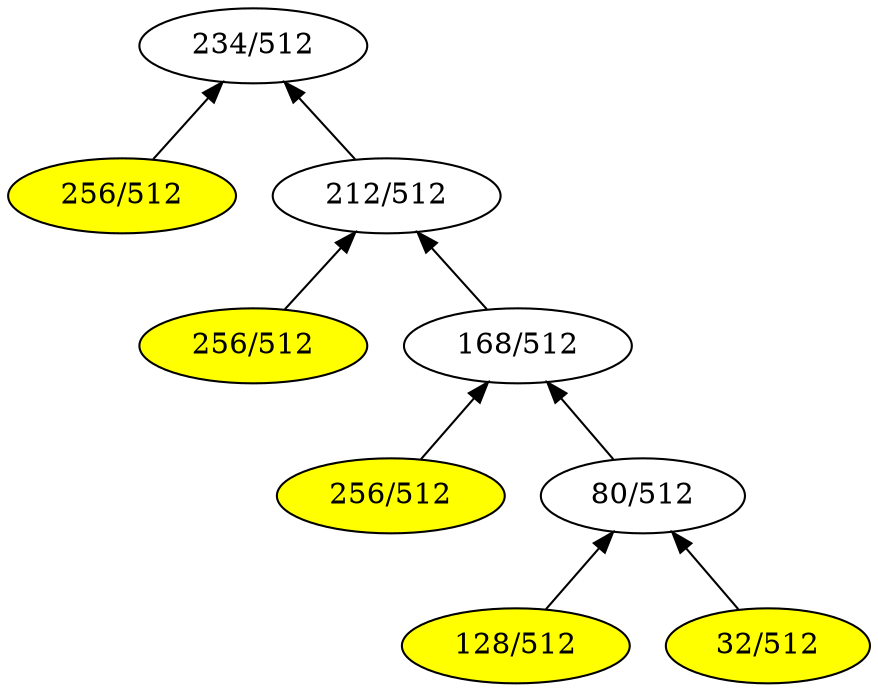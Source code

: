 digraph G { 
rankdir = BT;
1[label= " 234/512 " ];
2[label= " 256/512 " ];
2->1
3[label= " 212/512 " ];
3->1
2[style=filled, fillcolor=yellow];
6[label= " 256/512 " ];
6->3
7[label= " 168/512 " ];
7->3
6[style=filled, fillcolor=yellow];
14[label= " 256/512 " ];
14->7
15[label= " 80/512 " ];
15->7
14[style=filled, fillcolor=yellow];
30[label= " 128/512 " ];
30->15
31[label= " 32/512 " ];
31->15
30[style=filled, fillcolor=yellow];
31[style=filled, fillcolor=yellow];
}